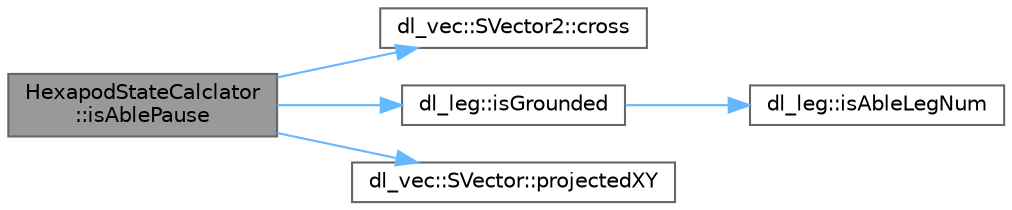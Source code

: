 digraph "HexapodStateCalclator::isAblePause"
{
 // LATEX_PDF_SIZE
  bgcolor="transparent";
  edge [fontname=Helvetica,fontsize=10,labelfontname=Helvetica,labelfontsize=10];
  node [fontname=Helvetica,fontsize=10,shape=box,height=0.2,width=0.4];
  rankdir="LR";
  Node1 [id="Node000001",label="HexapodStateCalclator\l::isAblePause",height=0.2,width=0.4,color="gray40", fillcolor="grey60", style="filled", fontcolor="black",tooltip="転ばない姿勢かどうか調べる．"];
  Node1 -> Node2 [id="edge1_Node000001_Node000002",color="steelblue1",style="solid",tooltip=" "];
  Node2 [id="Node000002",label="dl_vec::SVector2::cross",height=0.2,width=0.4,color="grey40", fillcolor="white", style="filled",URL="$structdl__vec_1_1_s_vector2.html#aecae7306706543c778a096d2e522b56c",tooltip="このベクトルとotherの外積を返す"];
  Node1 -> Node3 [id="edge2_Node000001_Node000003",color="steelblue1",style="solid",tooltip=" "];
  Node3 [id="Node000003",label="dl_leg::isGrounded",height=0.2,width=0.4,color="grey40", fillcolor="white", style="filled",URL="$namespacedl__leg.html#ad9c7dd2eccb0f1660b81a56b17b889c3",tooltip="脚番号_leg_num 0 〜 5 に応じて，その脚が接地しているかを調べる． 脚は右前脚を0番として，時計回りに0,1,2,3,4,5となる．左前足が5番．"];
  Node3 -> Node4 [id="edge3_Node000003_Node000004",color="steelblue1",style="solid",tooltip=" "];
  Node4 [id="Node000004",label="dl_leg::isAbleLegNum",height=0.2,width=0.4,color="grey40", fillcolor="white", style="filled",URL="$namespacedl__leg.html#ab2ec160a0610763bdbc702363c0c6267",tooltip="脚を表す番号は，右前脚を 0 として， 0 〜 5 の範囲．その範囲外ならばfalseを返す．"];
  Node1 -> Node5 [id="edge4_Node000001_Node000005",color="steelblue1",style="solid",tooltip=" "];
  Node5 [id="Node000005",label="dl_vec::SVector::projectedXY",height=0.2,width=0.4,color="grey40", fillcolor="white", style="filled",URL="$structdl__vec_1_1_s_vector.html#ab51d1e8d247fffbd26c1127be0976e43",tooltip="XY平面に射影したベクトルを返す．"];
}
